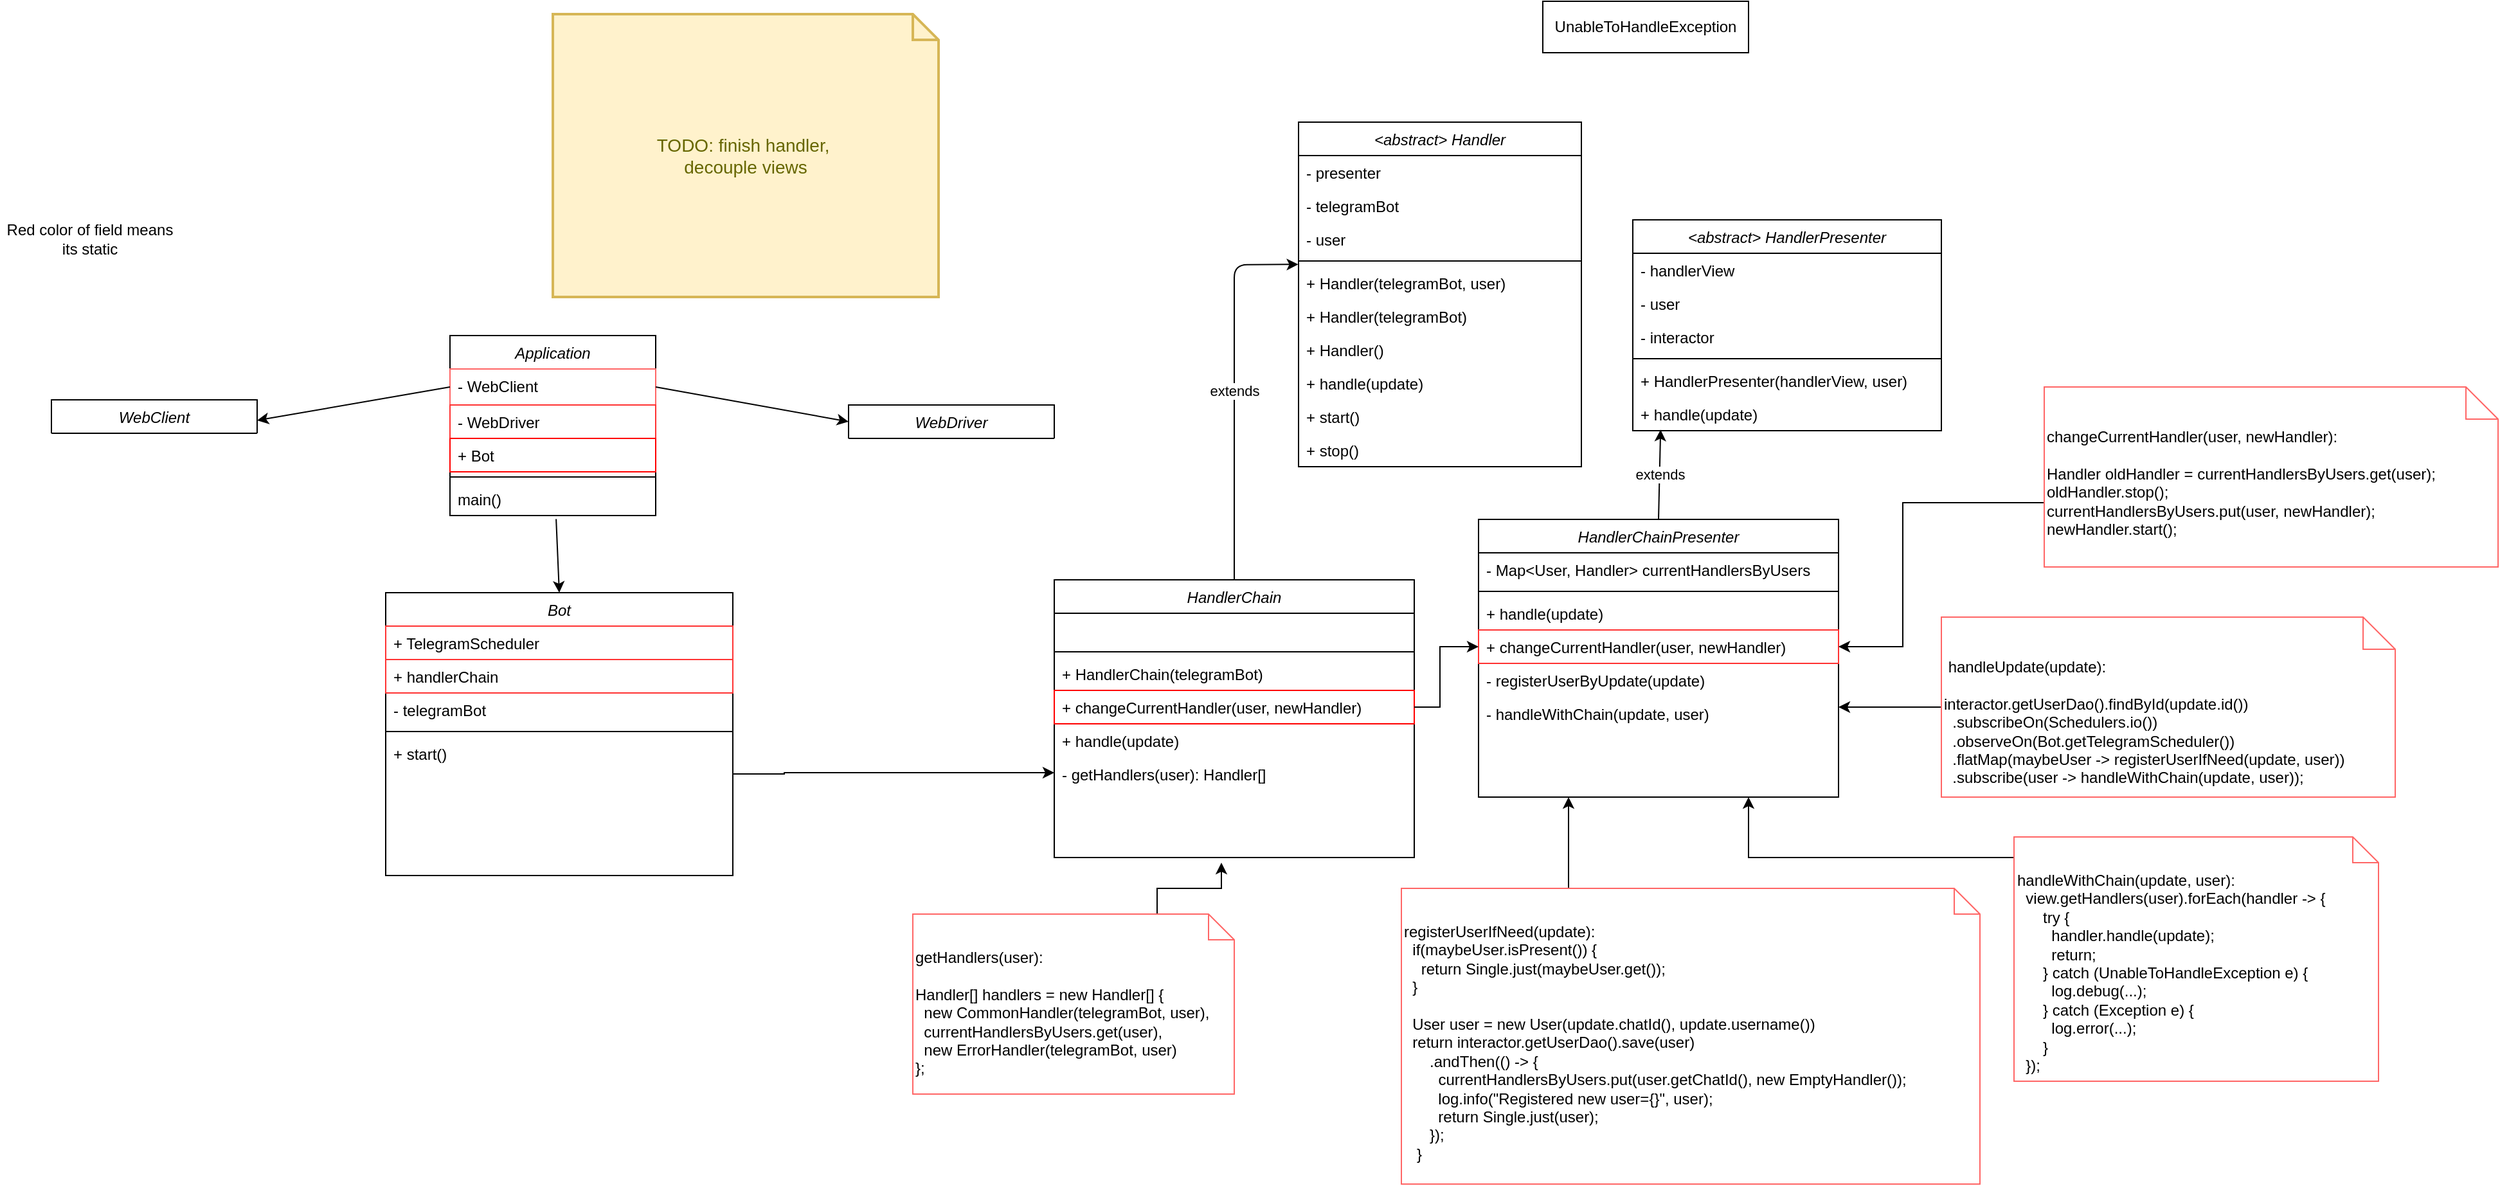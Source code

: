 <mxfile version="14.7.3" type="github">
  <diagram id="C5RBs43oDa-KdzZeNtuy" name="Page-1">
    <mxGraphModel dx="1488" dy="1846" grid="1" gridSize="10" guides="1" tooltips="1" connect="1" arrows="1" fold="1" page="1" pageScale="1" pageWidth="827" pageHeight="1169" math="0" shadow="0">
      <root>
        <mxCell id="WIyWlLk6GJQsqaUBKTNV-0" />
        <mxCell id="WIyWlLk6GJQsqaUBKTNV-1" parent="WIyWlLk6GJQsqaUBKTNV-0" />
        <mxCell id="zkfFHV4jXpPFQw0GAbJ--0" value="Application&#xa;" style="swimlane;fontStyle=2;align=center;verticalAlign=top;childLayout=stackLayout;horizontal=1;startSize=26;horizontalStack=0;resizeParent=1;resizeLast=0;collapsible=1;marginBottom=0;rounded=0;shadow=0;strokeWidth=1;" parent="WIyWlLk6GJQsqaUBKTNV-1" vertex="1">
          <mxGeometry x="350" y="100" width="160" height="140" as="geometry">
            <mxRectangle x="230" y="140" width="160" height="26" as="alternateBounds" />
          </mxGeometry>
        </mxCell>
        <mxCell id="zkfFHV4jXpPFQw0GAbJ--3" value="- WebClient" style="text;align=left;verticalAlign=top;spacingLeft=4;spacingRight=4;overflow=hidden;rotatable=0;points=[[0,0.5],[1,0.5]];portConstraint=eastwest;rounded=0;shadow=0;html=0;strokeColor=#FF6666;" parent="zkfFHV4jXpPFQw0GAbJ--0" vertex="1">
          <mxGeometry y="26" width="160" height="28" as="geometry" />
        </mxCell>
        <mxCell id="ogfB9pvqGkCRZ8XmEDCo-4" value="- WebDriver" style="text;align=left;verticalAlign=top;spacingLeft=4;spacingRight=4;overflow=hidden;rotatable=0;points=[[0,0.5],[1,0.5]];portConstraint=eastwest;strokeColor=#FF3333;" parent="zkfFHV4jXpPFQw0GAbJ--0" vertex="1">
          <mxGeometry y="54" width="160" height="26" as="geometry" />
        </mxCell>
        <mxCell id="zkfFHV4jXpPFQw0GAbJ--1" value="+ Bot" style="text;align=left;verticalAlign=top;spacingLeft=4;spacingRight=4;overflow=hidden;rotatable=0;points=[[0,0.5],[1,0.5]];portConstraint=eastwest;strokeColor=#FF0000;" parent="zkfFHV4jXpPFQw0GAbJ--0" vertex="1">
          <mxGeometry y="80" width="160" height="26" as="geometry" />
        </mxCell>
        <mxCell id="zkfFHV4jXpPFQw0GAbJ--4" value="" style="line;html=1;strokeWidth=1;align=left;verticalAlign=middle;spacingTop=-1;spacingLeft=3;spacingRight=3;rotatable=0;labelPosition=right;points=[];portConstraint=eastwest;" parent="zkfFHV4jXpPFQw0GAbJ--0" vertex="1">
          <mxGeometry y="106" width="160" height="8" as="geometry" />
        </mxCell>
        <mxCell id="zkfFHV4jXpPFQw0GAbJ--5" value="main()" style="text;align=left;verticalAlign=top;spacingLeft=4;spacingRight=4;overflow=hidden;rotatable=0;points=[[0,0.5],[1,0.5]];portConstraint=eastwest;" parent="zkfFHV4jXpPFQw0GAbJ--0" vertex="1">
          <mxGeometry y="114" width="160" height="26" as="geometry" />
        </mxCell>
        <mxCell id="ogfB9pvqGkCRZ8XmEDCo-6" value="" style="endArrow=classic;html=1;exitX=0;exitY=0.5;exitDx=0;exitDy=0;" parent="WIyWlLk6GJQsqaUBKTNV-1" source="zkfFHV4jXpPFQw0GAbJ--3" edge="1">
          <mxGeometry width="50" height="50" relative="1" as="geometry">
            <mxPoint x="390" y="370" as="sourcePoint" />
            <mxPoint x="200" y="166" as="targetPoint" />
          </mxGeometry>
        </mxCell>
        <mxCell id="ogfB9pvqGkCRZ8XmEDCo-7" value="WebClient" style="swimlane;fontStyle=2;align=center;verticalAlign=top;childLayout=stackLayout;horizontal=1;startSize=26;horizontalStack=0;resizeParent=1;resizeLast=0;collapsible=1;marginBottom=0;rounded=0;shadow=0;strokeWidth=1;" parent="WIyWlLk6GJQsqaUBKTNV-1" vertex="1" collapsed="1">
          <mxGeometry x="40" y="150" width="160" height="26" as="geometry">
            <mxRectangle x="40" y="130" width="160" height="28" as="alternateBounds" />
          </mxGeometry>
        </mxCell>
        <mxCell id="ogfB9pvqGkCRZ8XmEDCo-11" value="" style="line;html=1;strokeWidth=1;align=left;verticalAlign=middle;spacingTop=-1;spacingLeft=3;spacingRight=3;rotatable=0;labelPosition=right;points=[];portConstraint=eastwest;" parent="ogfB9pvqGkCRZ8XmEDCo-7" vertex="1">
          <mxGeometry y="26" width="160" height="8" as="geometry" />
        </mxCell>
        <mxCell id="ogfB9pvqGkCRZ8XmEDCo-13" value="WebDriver" style="swimlane;fontStyle=2;align=center;verticalAlign=top;childLayout=stackLayout;horizontal=1;startSize=26;horizontalStack=0;resizeParent=1;resizeLast=0;collapsible=1;marginBottom=0;rounded=0;shadow=0;strokeWidth=1;" parent="WIyWlLk6GJQsqaUBKTNV-1" vertex="1" collapsed="1">
          <mxGeometry x="660" y="154" width="160" height="26" as="geometry">
            <mxRectangle x="660" y="154" width="160" height="34" as="alternateBounds" />
          </mxGeometry>
        </mxCell>
        <mxCell id="ogfB9pvqGkCRZ8XmEDCo-14" value="" style="line;html=1;strokeWidth=1;align=left;verticalAlign=middle;spacingTop=-1;spacingLeft=3;spacingRight=3;rotatable=0;labelPosition=right;points=[];portConstraint=eastwest;" parent="ogfB9pvqGkCRZ8XmEDCo-13" vertex="1">
          <mxGeometry y="26" width="160" height="8" as="geometry" />
        </mxCell>
        <mxCell id="ogfB9pvqGkCRZ8XmEDCo-15" value="" style="endArrow=classic;html=1;entryX=0;entryY=0.5;entryDx=0;entryDy=0;exitX=1;exitY=0.5;exitDx=0;exitDy=0;" parent="WIyWlLk6GJQsqaUBKTNV-1" source="zkfFHV4jXpPFQw0GAbJ--3" target="ogfB9pvqGkCRZ8XmEDCo-13" edge="1">
          <mxGeometry width="50" height="50" relative="1" as="geometry">
            <mxPoint x="570" y="250" as="sourcePoint" />
            <mxPoint x="500" y="162.5" as="targetPoint" />
          </mxGeometry>
        </mxCell>
        <mxCell id="ogfB9pvqGkCRZ8XmEDCo-16" value="" style="endArrow=classic;html=1;exitX=0.516;exitY=1.105;exitDx=0;exitDy=0;exitPerimeter=0;entryX=0.5;entryY=0;entryDx=0;entryDy=0;" parent="WIyWlLk6GJQsqaUBKTNV-1" source="zkfFHV4jXpPFQw0GAbJ--5" target="ogfB9pvqGkCRZ8XmEDCo-17" edge="1">
          <mxGeometry width="50" height="50" relative="1" as="geometry">
            <mxPoint x="489" y="290" as="sourcePoint" />
            <mxPoint x="339" y="290" as="targetPoint" />
          </mxGeometry>
        </mxCell>
        <mxCell id="ogfB9pvqGkCRZ8XmEDCo-17" value="Bot" style="swimlane;fontStyle=2;align=center;verticalAlign=top;childLayout=stackLayout;horizontal=1;startSize=26;horizontalStack=0;resizeParent=1;resizeLast=0;collapsible=1;marginBottom=0;rounded=0;shadow=0;strokeWidth=1;" parent="WIyWlLk6GJQsqaUBKTNV-1" vertex="1">
          <mxGeometry x="300" y="300" width="270" height="220" as="geometry">
            <mxRectangle x="230" y="140" width="160" height="26" as="alternateBounds" />
          </mxGeometry>
        </mxCell>
        <mxCell id="ogfB9pvqGkCRZ8XmEDCo-18" value="+ TelegramScheduler" style="text;align=left;verticalAlign=top;spacingLeft=4;spacingRight=4;overflow=hidden;rotatable=0;points=[[0,0.5],[1,0.5]];portConstraint=eastwest;strokeColor=#FF3333;" parent="ogfB9pvqGkCRZ8XmEDCo-17" vertex="1">
          <mxGeometry y="26" width="270" height="26" as="geometry" />
        </mxCell>
        <mxCell id="z8ReO4eLZz8jYK68EHhm-44" value="+ handlerChain" style="text;align=left;verticalAlign=top;spacingLeft=4;spacingRight=4;overflow=hidden;rotatable=0;points=[[0,0.5],[1,0.5]];portConstraint=eastwest;strokeColor=#FF3333;" vertex="1" parent="ogfB9pvqGkCRZ8XmEDCo-17">
          <mxGeometry y="52" width="270" height="26" as="geometry" />
        </mxCell>
        <mxCell id="ogfB9pvqGkCRZ8XmEDCo-119" value="- telegramBot" style="text;align=left;verticalAlign=top;spacingLeft=4;spacingRight=4;overflow=hidden;rotatable=0;points=[[0,0.5],[1,0.5]];portConstraint=eastwest;" parent="ogfB9pvqGkCRZ8XmEDCo-17" vertex="1">
          <mxGeometry y="78" width="270" height="26" as="geometry" />
        </mxCell>
        <mxCell id="ogfB9pvqGkCRZ8XmEDCo-21" value="" style="line;html=1;strokeWidth=1;align=left;verticalAlign=middle;spacingTop=-1;spacingLeft=3;spacingRight=3;rotatable=0;labelPosition=right;points=[];portConstraint=eastwest;" parent="ogfB9pvqGkCRZ8XmEDCo-17" vertex="1">
          <mxGeometry y="104" width="270" height="8" as="geometry" />
        </mxCell>
        <mxCell id="ogfB9pvqGkCRZ8XmEDCo-22" value="+ start()" style="text;align=left;verticalAlign=top;spacingLeft=4;spacingRight=4;overflow=hidden;rotatable=0;points=[[0,0.5],[1,0.5]];portConstraint=eastwest;" parent="ogfB9pvqGkCRZ8XmEDCo-17" vertex="1">
          <mxGeometry y="112" width="270" height="26" as="geometry" />
        </mxCell>
        <mxCell id="ogfB9pvqGkCRZ8XmEDCo-36" value="&lt;abstract&gt; Handler" style="swimlane;fontStyle=2;align=center;verticalAlign=top;childLayout=stackLayout;horizontal=1;startSize=26;horizontalStack=0;resizeParent=1;resizeLast=0;collapsible=1;marginBottom=0;rounded=0;shadow=0;strokeWidth=1;" parent="WIyWlLk6GJQsqaUBKTNV-1" vertex="1">
          <mxGeometry x="1010" y="-66" width="220" height="268" as="geometry">
            <mxRectangle x="230" y="140" width="160" height="26" as="alternateBounds" />
          </mxGeometry>
        </mxCell>
        <mxCell id="ogfB9pvqGkCRZ8XmEDCo-37" value="- presenter" style="text;align=left;verticalAlign=top;spacingLeft=4;spacingRight=4;overflow=hidden;rotatable=0;points=[[0,0.5],[1,0.5]];portConstraint=eastwest;" parent="ogfB9pvqGkCRZ8XmEDCo-36" vertex="1">
          <mxGeometry y="26" width="220" height="26" as="geometry" />
        </mxCell>
        <mxCell id="z8ReO4eLZz8jYK68EHhm-33" value="- telegramBot" style="text;align=left;verticalAlign=top;spacingLeft=4;spacingRight=4;overflow=hidden;rotatable=0;points=[[0,0.5],[1,0.5]];portConstraint=eastwest;" vertex="1" parent="ogfB9pvqGkCRZ8XmEDCo-36">
          <mxGeometry y="52" width="220" height="26" as="geometry" />
        </mxCell>
        <mxCell id="z8ReO4eLZz8jYK68EHhm-7" value="- user" style="text;align=left;verticalAlign=top;spacingLeft=4;spacingRight=4;overflow=hidden;rotatable=0;points=[[0,0.5],[1,0.5]];portConstraint=eastwest;" vertex="1" parent="ogfB9pvqGkCRZ8XmEDCo-36">
          <mxGeometry y="78" width="220" height="26" as="geometry" />
        </mxCell>
        <mxCell id="ogfB9pvqGkCRZ8XmEDCo-40" value="" style="line;html=1;strokeWidth=1;align=left;verticalAlign=middle;spacingTop=-1;spacingLeft=3;spacingRight=3;rotatable=0;labelPosition=right;points=[];portConstraint=eastwest;" parent="ogfB9pvqGkCRZ8XmEDCo-36" vertex="1">
          <mxGeometry y="104" width="220" height="8" as="geometry" />
        </mxCell>
        <mxCell id="z8ReO4eLZz8jYK68EHhm-32" value="+ Handler(telegramBot, user) " style="text;align=left;verticalAlign=top;spacingLeft=4;spacingRight=4;overflow=hidden;rotatable=0;points=[[0,0.5],[1,0.5]];portConstraint=eastwest;" vertex="1" parent="ogfB9pvqGkCRZ8XmEDCo-36">
          <mxGeometry y="112" width="220" height="26" as="geometry" />
        </mxCell>
        <mxCell id="ogfB9pvqGkCRZ8XmEDCo-41" value="+ Handler(telegramBot) " style="text;align=left;verticalAlign=top;spacingLeft=4;spacingRight=4;overflow=hidden;rotatable=0;points=[[0,0.5],[1,0.5]];portConstraint=eastwest;" parent="ogfB9pvqGkCRZ8XmEDCo-36" vertex="1">
          <mxGeometry y="138" width="220" height="26" as="geometry" />
        </mxCell>
        <mxCell id="z8ReO4eLZz8jYK68EHhm-6" value="+ Handler() " style="text;align=left;verticalAlign=top;spacingLeft=4;spacingRight=4;overflow=hidden;rotatable=0;points=[[0,0.5],[1,0.5]];portConstraint=eastwest;" vertex="1" parent="ogfB9pvqGkCRZ8XmEDCo-36">
          <mxGeometry y="164" width="220" height="26" as="geometry" />
        </mxCell>
        <mxCell id="z8ReO4eLZz8jYK68EHhm-4" value="+ handle(update)" style="text;align=left;verticalAlign=top;spacingLeft=4;spacingRight=4;overflow=hidden;rotatable=0;points=[[0,0.5],[1,0.5]];portConstraint=eastwest;" vertex="1" parent="ogfB9pvqGkCRZ8XmEDCo-36">
          <mxGeometry y="190" width="220" height="26" as="geometry" />
        </mxCell>
        <mxCell id="z8ReO4eLZz8jYK68EHhm-56" value="+ start()" style="text;align=left;verticalAlign=top;spacingLeft=4;spacingRight=4;overflow=hidden;rotatable=0;points=[[0,0.5],[1,0.5]];portConstraint=eastwest;" vertex="1" parent="ogfB9pvqGkCRZ8XmEDCo-36">
          <mxGeometry y="216" width="220" height="26" as="geometry" />
        </mxCell>
        <mxCell id="z8ReO4eLZz8jYK68EHhm-55" value="+ stop()" style="text;align=left;verticalAlign=top;spacingLeft=4;spacingRight=4;overflow=hidden;rotatable=0;points=[[0,0.5],[1,0.5]];portConstraint=eastwest;" vertex="1" parent="ogfB9pvqGkCRZ8XmEDCo-36">
          <mxGeometry y="242" width="220" height="26" as="geometry" />
        </mxCell>
        <mxCell id="ogfB9pvqGkCRZ8XmEDCo-88" value="Red color of field means its static" style="text;html=1;strokeColor=none;fillColor=none;align=center;verticalAlign=middle;whiteSpace=wrap;rounded=0;" parent="WIyWlLk6GJQsqaUBKTNV-1" vertex="1">
          <mxGeometry y="10" width="140" height="30" as="geometry" />
        </mxCell>
        <mxCell id="z8ReO4eLZz8jYK68EHhm-36" style="edgeStyle=orthogonalEdgeStyle;rounded=0;orthogonalLoop=1;jettySize=auto;html=1;exitX=0;exitY=0.5;exitDx=0;exitDy=0;exitPerimeter=0;strokeColor=#000000;" edge="1" parent="WIyWlLk6GJQsqaUBKTNV-1" source="ogfB9pvqGkCRZ8XmEDCo-93">
          <mxGeometry relative="1" as="geometry">
            <mxPoint x="1430" y="389" as="targetPoint" />
          </mxGeometry>
        </mxCell>
        <mxCell id="ogfB9pvqGkCRZ8XmEDCo-93" value="&lt;div style=&quot;text-align: justify&quot;&gt;&lt;span&gt;&amp;nbsp;handleUpdate(update):&lt;/span&gt;&lt;/div&gt;&lt;div style=&quot;text-align: justify&quot;&gt;&lt;br&gt;&lt;/div&gt;&lt;div style=&quot;text-align: justify&quot;&gt;&lt;span&gt;interactor.getUserDao().findById(update.id())&lt;/span&gt;&lt;/div&gt;&lt;div style=&quot;text-align: justify&quot;&gt;&lt;span&gt;&amp;nbsp; .subscribeOn(Schedulers.io())&lt;/span&gt;&lt;/div&gt;&lt;div style=&quot;text-align: justify&quot;&gt;&lt;span&gt;&amp;nbsp; .observeOn(Bot.getTelegramScheduler())&lt;/span&gt;&lt;/div&gt;&lt;div style=&quot;text-align: justify&quot;&gt;&amp;nbsp; .flatMap(maybeUser -&amp;gt; registerUserIfNeed(update, user)&lt;span&gt;)&lt;/span&gt;&lt;/div&gt;&lt;div style=&quot;text-align: justify&quot;&gt;&lt;span&gt;&amp;nbsp; .subscribe(user -&amp;gt; handleWithChain(update, user)&lt;/span&gt;&lt;span&gt;);&lt;/span&gt;&lt;/div&gt;" style="shape=note2;boundedLbl=1;whiteSpace=wrap;html=1;size=25;verticalAlign=top;align=left;strokeColor=#FF6666;fillColor=#FFFFFF;" parent="WIyWlLk6GJQsqaUBKTNV-1" vertex="1">
          <mxGeometry x="1510" y="319" width="353" height="140" as="geometry" />
        </mxCell>
        <mxCell id="ogfB9pvqGkCRZ8XmEDCo-94" value="HandlerChain" style="swimlane;fontStyle=2;align=center;verticalAlign=top;childLayout=stackLayout;horizontal=1;startSize=26;horizontalStack=0;resizeParent=1;resizeLast=0;collapsible=1;marginBottom=0;rounded=0;shadow=0;strokeWidth=1;" parent="WIyWlLk6GJQsqaUBKTNV-1" vertex="1">
          <mxGeometry x="820" y="290" width="280" height="216" as="geometry">
            <mxRectangle x="230" y="140" width="160" height="26" as="alternateBounds" />
          </mxGeometry>
        </mxCell>
        <mxCell id="z8ReO4eLZz8jYK68EHhm-8" value=" " style="text;align=left;verticalAlign=top;spacingLeft=4;spacingRight=4;overflow=hidden;rotatable=0;points=[[0,0.5],[1,0.5]];portConstraint=eastwest;" vertex="1" parent="ogfB9pvqGkCRZ8XmEDCo-94">
          <mxGeometry y="26" width="280" height="26" as="geometry" />
        </mxCell>
        <mxCell id="ogfB9pvqGkCRZ8XmEDCo-96" value="" style="line;html=1;strokeWidth=1;align=left;verticalAlign=middle;spacingTop=-1;spacingLeft=3;spacingRight=3;rotatable=0;labelPosition=right;points=[];portConstraint=eastwest;" parent="ogfB9pvqGkCRZ8XmEDCo-94" vertex="1">
          <mxGeometry y="52" width="280" height="8" as="geometry" />
        </mxCell>
        <mxCell id="ogfB9pvqGkCRZ8XmEDCo-97" value="+ HandlerChain(telegramBot)" style="text;align=left;verticalAlign=top;spacingLeft=4;spacingRight=4;overflow=hidden;rotatable=0;points=[[0,0.5],[1,0.5]];portConstraint=eastwest;" parent="ogfB9pvqGkCRZ8XmEDCo-94" vertex="1">
          <mxGeometry y="60" width="280" height="26" as="geometry" />
        </mxCell>
        <mxCell id="z8ReO4eLZz8jYK68EHhm-41" value="+ changeCurrentHandler(user, newHandler)" style="text;align=left;verticalAlign=top;spacingLeft=4;spacingRight=4;overflow=hidden;rotatable=0;points=[[0,0.5],[1,0.5]];portConstraint=eastwest;strokeColor=#FF0000;" vertex="1" parent="ogfB9pvqGkCRZ8XmEDCo-94">
          <mxGeometry y="86" width="280" height="26" as="geometry" />
        </mxCell>
        <mxCell id="z8ReO4eLZz8jYK68EHhm-3" value="+ handle(update)" style="text;align=left;verticalAlign=top;spacingLeft=4;spacingRight=4;overflow=hidden;rotatable=0;points=[[0,0.5],[1,0.5]];portConstraint=eastwest;" vertex="1" parent="ogfB9pvqGkCRZ8XmEDCo-94">
          <mxGeometry y="112" width="280" height="26" as="geometry" />
        </mxCell>
        <mxCell id="ogfB9pvqGkCRZ8XmEDCo-125" value="- getHandlers(user): Handler[]" style="text;align=left;verticalAlign=top;spacingLeft=4;spacingRight=4;overflow=hidden;rotatable=0;points=[[0,0.5],[1,0.5]];portConstraint=eastwest;" parent="ogfB9pvqGkCRZ8XmEDCo-94" vertex="1">
          <mxGeometry y="138" width="280" height="26" as="geometry" />
        </mxCell>
        <mxCell id="z8ReO4eLZz8jYK68EHhm-43" style="edgeStyle=orthogonalEdgeStyle;rounded=0;orthogonalLoop=1;jettySize=auto;html=1;exitX=1;exitY=0.5;exitDx=0;exitDy=0;strokeColor=#000000;" edge="1" parent="ogfB9pvqGkCRZ8XmEDCo-94" source="z8ReO4eLZz8jYK68EHhm-41" target="z8ReO4eLZz8jYK68EHhm-41">
          <mxGeometry relative="1" as="geometry" />
        </mxCell>
        <mxCell id="ogfB9pvqGkCRZ8XmEDCo-111" value="TODO: finish handler,&amp;nbsp;&lt;br&gt;decouple views" style="shape=note;strokeWidth=2;fontSize=14;size=20;whiteSpace=wrap;html=1;fillColor=#fff2cc;strokeColor=#d6b656;fontColor=#666600;" parent="WIyWlLk6GJQsqaUBKTNV-1" vertex="1">
          <mxGeometry x="430" y="-150" width="300" height="220" as="geometry" />
        </mxCell>
        <mxCell id="ogfB9pvqGkCRZ8XmEDCo-121" style="edgeStyle=orthogonalEdgeStyle;rounded=0;orthogonalLoop=1;jettySize=auto;html=1;exitX=1;exitY=0.5;exitDx=0;exitDy=0;strokeColor=#000000;" parent="WIyWlLk6GJQsqaUBKTNV-1" source="ogfB9pvqGkCRZ8XmEDCo-22" edge="1">
          <mxGeometry relative="1" as="geometry">
            <mxPoint x="820" y="440" as="targetPoint" />
            <Array as="points">
              <mxPoint x="610" y="441" />
              <mxPoint x="610" y="440" />
            </Array>
          </mxGeometry>
        </mxCell>
        <mxCell id="ogfB9pvqGkCRZ8XmEDCo-123" value="UnableToHandleException" style="rounded=0;whiteSpace=wrap;html=1;strokeColor=#000000;fillColor=#FFFFFF;" parent="WIyWlLk6GJQsqaUBKTNV-1" vertex="1">
          <mxGeometry x="1200" y="-160" width="160" height="40" as="geometry" />
        </mxCell>
        <mxCell id="ogfB9pvqGkCRZ8XmEDCo-128" style="edgeStyle=orthogonalEdgeStyle;rounded=0;orthogonalLoop=1;jettySize=auto;html=1;strokeColor=#000000;exitX=0;exitY=0;exitDx=190;exitDy=0;exitPerimeter=0;" parent="WIyWlLk6GJQsqaUBKTNV-1" source="ogfB9pvqGkCRZ8XmEDCo-124" edge="1">
          <mxGeometry relative="1" as="geometry">
            <mxPoint x="950" y="510" as="targetPoint" />
            <Array as="points">
              <mxPoint x="900" y="530" />
              <mxPoint x="950" y="530" />
            </Array>
          </mxGeometry>
        </mxCell>
        <mxCell id="ogfB9pvqGkCRZ8XmEDCo-124" value="&lt;div style=&quot;text-align: justify&quot;&gt;getHandlers(user):&lt;/div&gt;&lt;div style=&quot;text-align: justify&quot;&gt;&lt;br&gt;&lt;/div&gt;&lt;div style=&quot;text-align: justify&quot;&gt;Handler[] handlers = new Handler[] {&lt;/div&gt;&lt;div style=&quot;text-align: justify&quot;&gt;&lt;span&gt;&amp;nbsp; new CommonHandler(telegramBot, user),&lt;/span&gt;&lt;/div&gt;&lt;div style=&quot;text-align: justify&quot;&gt;&lt;span&gt;&amp;nbsp; currentHandlersByUsers.get(user),&lt;/span&gt;&lt;/div&gt;&lt;div style=&quot;text-align: justify&quot;&gt;&lt;span&gt;&amp;nbsp; new ErrorHandler(telegramBot, user)&lt;/span&gt;&lt;/div&gt;&lt;div style=&quot;text-align: justify&quot;&gt;&lt;span&gt;};&lt;/span&gt;&lt;br&gt;&lt;/div&gt;" style="shape=note2;boundedLbl=1;whiteSpace=wrap;html=1;size=20;verticalAlign=top;align=left;strokeColor=#FF6666;fillColor=#FFFFFF;" parent="WIyWlLk6GJQsqaUBKTNV-1" vertex="1">
          <mxGeometry x="710" y="550" width="250" height="140" as="geometry" />
        </mxCell>
        <mxCell id="ogfB9pvqGkCRZ8XmEDCo-129" style="edgeStyle=orthogonalEdgeStyle;rounded=0;orthogonalLoop=1;jettySize=auto;html=1;strokeColor=#000000;entryX=0.25;entryY=1;entryDx=0;entryDy=0;" parent="WIyWlLk6GJQsqaUBKTNV-1" source="ogfB9pvqGkCRZ8XmEDCo-127" edge="1" target="z8ReO4eLZz8jYK68EHhm-22">
          <mxGeometry relative="1" as="geometry">
            <mxPoint x="1250" y="460" as="targetPoint" />
            <Array as="points">
              <mxPoint x="1220" y="560" />
            </Array>
          </mxGeometry>
        </mxCell>
        <mxCell id="ogfB9pvqGkCRZ8XmEDCo-127" value="&lt;span style=&quot;text-align: justify&quot;&gt;registerUserIfNeed(update):&lt;br&gt;&lt;/span&gt;&lt;div style=&quot;text-align: justify&quot;&gt;&amp;nbsp; if(maybeUser.isPresent()) {&lt;/div&gt;&lt;div style=&quot;text-align: justify&quot;&gt;&amp;nbsp; &amp;nbsp; return Single.just(maybeUser.get());&lt;/div&gt;&lt;div style=&quot;text-align: justify&quot;&gt;&amp;nbsp; }&lt;/div&gt;&lt;span style=&quot;text-align: justify&quot;&gt;&lt;br&gt;&lt;/span&gt;&lt;span style=&quot;text-align: justify&quot;&gt;&amp;nbsp; User user = new User(update.chatId(), update.username())&lt;br&gt;&lt;/span&gt;&lt;div style=&quot;text-align: justify&quot;&gt;&lt;/div&gt;&lt;span style=&quot;text-align: justify&quot;&gt;&amp;nbsp; return interactor.getUserDao().save(user)&lt;br&gt;&amp;nbsp; &amp;nbsp; &amp;nbsp; .andThen(() -&amp;gt; {&lt;br&gt;&amp;nbsp;&lt;/span&gt;&lt;span style=&quot;text-align: justify&quot;&gt;&amp;nbsp; &amp;nbsp; &amp;nbsp; &amp;nbsp;&lt;/span&gt;&lt;span&gt;currentHandlersByUsers&lt;/span&gt;&lt;span style=&quot;text-align: justify&quot;&gt;.put(user.getChatId(), new EmptyHandler());&lt;/span&gt;&lt;div style=&quot;text-align: justify&quot;&gt;&amp;nbsp; &amp;nbsp; &amp;nbsp; &amp;nbsp; log.info(&quot;Registered new user={}&quot;, user);&lt;/div&gt;&lt;div style=&quot;text-align: justify&quot;&gt;&amp;nbsp; &amp;nbsp; &amp;nbsp; &amp;nbsp; return Single.just(user);&lt;/div&gt;&lt;span style=&quot;text-align: justify&quot;&gt;&amp;nbsp; &amp;nbsp; &amp;nbsp; });&lt;br&gt;&lt;/span&gt;&lt;div style=&quot;text-align: justify&quot;&gt;&lt;div&gt;&amp;nbsp; &amp;nbsp;}&lt;/div&gt;&lt;/div&gt;" style="shape=note2;boundedLbl=1;whiteSpace=wrap;html=1;size=20;verticalAlign=top;align=left;strokeColor=#FF6666;fillColor=#FFFFFF;" parent="WIyWlLk6GJQsqaUBKTNV-1" vertex="1">
          <mxGeometry x="1090" y="530" width="450" height="230" as="geometry" />
        </mxCell>
        <mxCell id="z8ReO4eLZz8jYK68EHhm-2" style="edgeStyle=orthogonalEdgeStyle;rounded=0;orthogonalLoop=1;jettySize=auto;html=1;strokeColor=#000000;exitX=0;exitY=0;exitDx=110;exitDy=0;exitPerimeter=0;entryX=0.75;entryY=1;entryDx=0;entryDy=0;" edge="1" parent="WIyWlLk6GJQsqaUBKTNV-1" source="z8ReO4eLZz8jYK68EHhm-0" target="z8ReO4eLZz8jYK68EHhm-22">
          <mxGeometry relative="1" as="geometry">
            <mxPoint x="1310" y="460" as="targetPoint" />
            <Array as="points">
              <mxPoint x="1360" y="506" />
            </Array>
          </mxGeometry>
        </mxCell>
        <mxCell id="z8ReO4eLZz8jYK68EHhm-0" value="&lt;div style=&quot;text-align: justify&quot;&gt;&lt;span&gt;handleWithChain(update, user):&lt;br&gt;&lt;/span&gt;&lt;/div&gt;&lt;div style=&quot;text-align: justify&quot;&gt;&lt;div&gt;&amp;nbsp; view.getHandlers(user).forEach(handler -&amp;gt; {&lt;/div&gt;&lt;div&gt;&amp;nbsp; &amp;nbsp; &amp;nbsp; try {&lt;/div&gt;&lt;div&gt;&amp;nbsp; &amp;nbsp; &amp;nbsp; &amp;nbsp; handler.handle(update);&lt;/div&gt;&lt;div&gt;&amp;nbsp; &amp;nbsp; &amp;nbsp; &amp;nbsp; return;&lt;/div&gt;&lt;div&gt;&amp;nbsp; &amp;nbsp; &amp;nbsp; } catch (UnableToHandleException e) {&lt;/div&gt;&lt;div&gt;&amp;nbsp; &amp;nbsp; &amp;nbsp; &amp;nbsp; log.debug(...);&lt;/div&gt;&lt;div&gt;&amp;nbsp; &amp;nbsp; &amp;nbsp; } catch (Exception e) {&lt;/div&gt;&lt;div&gt;&amp;nbsp; &amp;nbsp; &amp;nbsp; &amp;nbsp; log.error(...);&lt;/div&gt;&lt;div&gt;&amp;nbsp; &amp;nbsp; &amp;nbsp; }&lt;/div&gt;&lt;div&gt;&amp;nbsp; });&lt;/div&gt;&lt;/div&gt;" style="shape=note2;boundedLbl=1;whiteSpace=wrap;html=1;size=20;verticalAlign=top;align=left;strokeColor=#FF6666;fillColor=#FFFFFF;" vertex="1" parent="WIyWlLk6GJQsqaUBKTNV-1">
          <mxGeometry x="1566.5" y="490" width="283.5" height="190" as="geometry" />
        </mxCell>
        <mxCell id="z8ReO4eLZz8jYK68EHhm-10" value="&lt;abstract&gt; HandlerPresenter" style="swimlane;fontStyle=2;align=center;verticalAlign=top;childLayout=stackLayout;horizontal=1;startSize=26;horizontalStack=0;resizeParent=1;resizeLast=0;collapsible=1;marginBottom=0;rounded=0;shadow=0;strokeWidth=1;" vertex="1" parent="WIyWlLk6GJQsqaUBKTNV-1">
          <mxGeometry x="1270" y="10" width="240" height="164" as="geometry">
            <mxRectangle x="230" y="140" width="160" height="26" as="alternateBounds" />
          </mxGeometry>
        </mxCell>
        <mxCell id="z8ReO4eLZz8jYK68EHhm-11" value="- handlerView" style="text;align=left;verticalAlign=top;spacingLeft=4;spacingRight=4;overflow=hidden;rotatable=0;points=[[0,0.5],[1,0.5]];portConstraint=eastwest;" vertex="1" parent="z8ReO4eLZz8jYK68EHhm-10">
          <mxGeometry y="26" width="240" height="26" as="geometry" />
        </mxCell>
        <mxCell id="z8ReO4eLZz8jYK68EHhm-12" value="- user" style="text;align=left;verticalAlign=top;spacingLeft=4;spacingRight=4;overflow=hidden;rotatable=0;points=[[0,0.5],[1,0.5]];portConstraint=eastwest;" vertex="1" parent="z8ReO4eLZz8jYK68EHhm-10">
          <mxGeometry y="52" width="240" height="26" as="geometry" />
        </mxCell>
        <mxCell id="z8ReO4eLZz8jYK68EHhm-21" value="- interactor" style="text;align=left;verticalAlign=top;spacingLeft=4;spacingRight=4;overflow=hidden;rotatable=0;points=[[0,0.5],[1,0.5]];portConstraint=eastwest;" vertex="1" parent="z8ReO4eLZz8jYK68EHhm-10">
          <mxGeometry y="78" width="240" height="26" as="geometry" />
        </mxCell>
        <mxCell id="z8ReO4eLZz8jYK68EHhm-13" value="" style="line;html=1;strokeWidth=1;align=left;verticalAlign=middle;spacingTop=-1;spacingLeft=3;spacingRight=3;rotatable=0;labelPosition=right;points=[];portConstraint=eastwest;" vertex="1" parent="z8ReO4eLZz8jYK68EHhm-10">
          <mxGeometry y="104" width="240" height="8" as="geometry" />
        </mxCell>
        <mxCell id="z8ReO4eLZz8jYK68EHhm-14" value="+ HandlerPresenter(handlerView, user) " style="text;align=left;verticalAlign=top;spacingLeft=4;spacingRight=4;overflow=hidden;rotatable=0;points=[[0,0.5],[1,0.5]];portConstraint=eastwest;" vertex="1" parent="z8ReO4eLZz8jYK68EHhm-10">
          <mxGeometry y="112" width="240" height="26" as="geometry" />
        </mxCell>
        <mxCell id="z8ReO4eLZz8jYK68EHhm-16" value="+ handle(update)" style="text;align=left;verticalAlign=top;spacingLeft=4;spacingRight=4;overflow=hidden;rotatable=0;points=[[0,0.5],[1,0.5]];portConstraint=eastwest;" vertex="1" parent="z8ReO4eLZz8jYK68EHhm-10">
          <mxGeometry y="138" width="240" height="26" as="geometry" />
        </mxCell>
        <mxCell id="z8ReO4eLZz8jYK68EHhm-18" value="" style="endArrow=classic;html=1;strokeColor=#000000;exitX=0.5;exitY=0;exitDx=0;exitDy=0;entryX=-0.001;entryY=0.83;entryDx=0;entryDy=0;entryPerimeter=0;" edge="1" parent="WIyWlLk6GJQsqaUBKTNV-1" source="ogfB9pvqGkCRZ8XmEDCo-94" target="ogfB9pvqGkCRZ8XmEDCo-40">
          <mxGeometry relative="1" as="geometry">
            <mxPoint x="1010" y="320" as="sourcePoint" />
            <mxPoint x="1110" y="320" as="targetPoint" />
            <Array as="points">
              <mxPoint x="960" y="125" />
              <mxPoint x="960" y="45" />
            </Array>
          </mxGeometry>
        </mxCell>
        <mxCell id="z8ReO4eLZz8jYK68EHhm-19" value="extends" style="edgeLabel;resizable=0;html=1;align=center;verticalAlign=middle;" connectable="0" vertex="1" parent="z8ReO4eLZz8jYK68EHhm-18">
          <mxGeometry relative="1" as="geometry" />
        </mxCell>
        <mxCell id="z8ReO4eLZz8jYK68EHhm-22" value="HandlerChainPresenter" style="swimlane;fontStyle=2;align=center;verticalAlign=top;childLayout=stackLayout;horizontal=1;startSize=26;horizontalStack=0;resizeParent=1;resizeLast=0;collapsible=1;marginBottom=0;rounded=0;shadow=0;strokeWidth=1;" vertex="1" parent="WIyWlLk6GJQsqaUBKTNV-1">
          <mxGeometry x="1150" y="243" width="280" height="216" as="geometry">
            <mxRectangle x="230" y="140" width="160" height="26" as="alternateBounds" />
          </mxGeometry>
        </mxCell>
        <mxCell id="z8ReO4eLZz8jYK68EHhm-23" value="- Map&lt;User, Handler&gt; currentHandlersByUsers" style="text;align=left;verticalAlign=top;spacingLeft=4;spacingRight=4;overflow=hidden;rotatable=0;points=[[0,0.5],[1,0.5]];portConstraint=eastwest;" vertex="1" parent="z8ReO4eLZz8jYK68EHhm-22">
          <mxGeometry y="26" width="280" height="26" as="geometry" />
        </mxCell>
        <mxCell id="z8ReO4eLZz8jYK68EHhm-25" value="" style="line;html=1;strokeWidth=1;align=left;verticalAlign=middle;spacingTop=-1;spacingLeft=3;spacingRight=3;rotatable=0;labelPosition=right;points=[];portConstraint=eastwest;" vertex="1" parent="z8ReO4eLZz8jYK68EHhm-22">
          <mxGeometry y="52" width="280" height="8" as="geometry" />
        </mxCell>
        <mxCell id="z8ReO4eLZz8jYK68EHhm-27" value="+ handle(update)" style="text;align=left;verticalAlign=top;spacingLeft=4;spacingRight=4;overflow=hidden;rotatable=0;points=[[0,0.5],[1,0.5]];portConstraint=eastwest;" vertex="1" parent="z8ReO4eLZz8jYK68EHhm-22">
          <mxGeometry y="60" width="280" height="26" as="geometry" />
        </mxCell>
        <mxCell id="z8ReO4eLZz8jYK68EHhm-37" value="+ changeCurrentHandler(user, newHandler)" style="text;align=left;verticalAlign=top;spacingLeft=4;spacingRight=4;overflow=hidden;rotatable=0;points=[[0,0.5],[1,0.5]];portConstraint=eastwest;strokeColor=#FF3333;" vertex="1" parent="z8ReO4eLZz8jYK68EHhm-22">
          <mxGeometry y="86" width="280" height="26" as="geometry" />
        </mxCell>
        <mxCell id="z8ReO4eLZz8jYK68EHhm-28" value="- registerUserByUpdate(update)" style="text;align=left;verticalAlign=top;spacingLeft=4;spacingRight=4;overflow=hidden;rotatable=0;points=[[0,0.5],[1,0.5]];portConstraint=eastwest;" vertex="1" parent="z8ReO4eLZz8jYK68EHhm-22">
          <mxGeometry y="112" width="280" height="26" as="geometry" />
        </mxCell>
        <mxCell id="z8ReO4eLZz8jYK68EHhm-29" value="- handleWithChain(update, user)" style="text;align=left;verticalAlign=top;spacingLeft=4;spacingRight=4;overflow=hidden;rotatable=0;points=[[0,0.5],[1,0.5]];portConstraint=eastwest;" vertex="1" parent="z8ReO4eLZz8jYK68EHhm-22">
          <mxGeometry y="138" width="280" height="26" as="geometry" />
        </mxCell>
        <mxCell id="z8ReO4eLZz8jYK68EHhm-34" value="" style="endArrow=classic;html=1;strokeColor=#000000;exitX=0.5;exitY=0;exitDx=0;exitDy=0;entryX=0.09;entryY=0.969;entryDx=0;entryDy=0;entryPerimeter=0;" edge="1" parent="WIyWlLk6GJQsqaUBKTNV-1" source="z8ReO4eLZz8jYK68EHhm-22" target="z8ReO4eLZz8jYK68EHhm-16">
          <mxGeometry relative="1" as="geometry">
            <mxPoint x="970" y="300" as="sourcePoint" />
            <mxPoint x="1280" y="190" as="targetPoint" />
            <Array as="points" />
          </mxGeometry>
        </mxCell>
        <mxCell id="z8ReO4eLZz8jYK68EHhm-35" value="extends" style="edgeLabel;resizable=0;html=1;align=center;verticalAlign=middle;" connectable="0" vertex="1" parent="z8ReO4eLZz8jYK68EHhm-34">
          <mxGeometry relative="1" as="geometry" />
        </mxCell>
        <mxCell id="z8ReO4eLZz8jYK68EHhm-39" style="edgeStyle=orthogonalEdgeStyle;rounded=0;orthogonalLoop=1;jettySize=auto;html=1;strokeColor=#000000;" edge="1" parent="WIyWlLk6GJQsqaUBKTNV-1" source="z8ReO4eLZz8jYK68EHhm-38" target="z8ReO4eLZz8jYK68EHhm-37">
          <mxGeometry relative="1" as="geometry">
            <Array as="points">
              <mxPoint x="1480" y="230" />
              <mxPoint x="1480" y="342" />
            </Array>
          </mxGeometry>
        </mxCell>
        <mxCell id="z8ReO4eLZz8jYK68EHhm-38" value="changeCurrentHandler(user, newHandler):&lt;br&gt;&lt;br&gt;Handler oldHandler = currentHandlersByUsers.get(user);&lt;br&gt;oldHandler.stop();&lt;br&gt;currentHandlersByUsers.put(user, newHandler);&lt;br&gt;newHandler.start();" style="shape=note2;boundedLbl=1;whiteSpace=wrap;html=1;size=25;verticalAlign=top;align=left;strokeColor=#FF6666;fillColor=#FFFFFF;" vertex="1" parent="WIyWlLk6GJQsqaUBKTNV-1">
          <mxGeometry x="1590" y="140" width="353" height="140" as="geometry" />
        </mxCell>
        <mxCell id="z8ReO4eLZz8jYK68EHhm-42" style="edgeStyle=orthogonalEdgeStyle;rounded=0;orthogonalLoop=1;jettySize=auto;html=1;exitX=1;exitY=0.5;exitDx=0;exitDy=0;entryX=0;entryY=0.5;entryDx=0;entryDy=0;strokeColor=#000000;" edge="1" parent="WIyWlLk6GJQsqaUBKTNV-1" source="z8ReO4eLZz8jYK68EHhm-41" target="z8ReO4eLZz8jYK68EHhm-37">
          <mxGeometry relative="1" as="geometry">
            <Array as="points">
              <mxPoint x="1120" y="389" />
              <mxPoint x="1120" y="342" />
            </Array>
          </mxGeometry>
        </mxCell>
      </root>
    </mxGraphModel>
  </diagram>
</mxfile>
